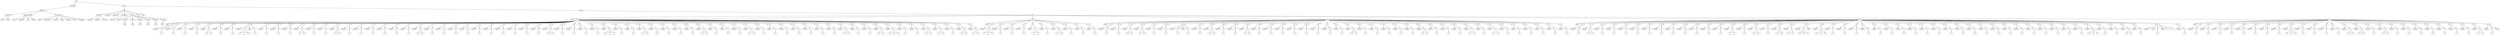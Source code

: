 digraph Tree {
	"t0" [label = "TEI"];
	"t1" [label = "teiHeader"];
	"t2" [label = "fileDesc"];
	"t3" [label = "titleStmt"];
	"t4" [label = "title"];
	"t5" [label = "author"];
	"t6" [label = "publicationStmt"];
	"t7" [label = "editor"];
	"t8" [label = "publisher"];
	"t9" [label = "idno"];
	"t10" [label = "rights"];
	"t11" [label = "SourceDesc"];
	"t12" [label = "genre"];
	"t13" [label = "inspiration"];
	"t14" [label = "structure"];
	"t15" [label = "type"];
	"t16" [label = "periode"];
	"t17" [label = "taille"];
	"t18" [label = "permalien"];
	"t19" [label = "text"];
	"t20" [label = "front"];
	"t21" [label = "docTitle"];
	"t22" [label = "titlePart"];
	"t23" [label = "titlePart"];
	"t24" [label = "titlePart"];
	"t25" [label = "docDate"];
	"t26" [label = "docAuthor"];
	"t27" [label = "docImprint"];
	"t28" [label = "printer"];
	"t29" [label = "castList"];
	"t30" [label = "head"];
	"t31" [label = "castItem"];
	"t32" [label = "role"];
	"t33" [label = "castItem"];
	"t34" [label = "role"];
	"t35" [label = "castItem"];
	"t36" [label = "role"];
	"t37" [label = "castItem"];
	"t38" [label = "role"];
	"t39" [label = "castItem"];
	"t40" [label = "role"];
	"t41" [label = "castItem"];
	"t42" [label = "role"];
	"t43" [label = "set"];
	"t44" [label = "note"];
	"t45" [label = "body"];
	"t46" [label = "div1"];
	"t47" [label = "head"];
	"t48" [label = "div2"];
	"t49" [label = "head"];
	"t50" [label = "sp"];
	"t51" [label = "speaker"];
	"t52" [label = "p"];
	"t53" [label = "s"];
	"t54" [label = "sp"];
	"t55" [label = "speaker"];
	"t56" [label = "p"];
	"t57" [label = "s"];
	"t58" [label = "sp"];
	"t59" [label = "speaker"];
	"t60" [label = "p"];
	"t61" [label = "s"];
	"t62" [label = "sp"];
	"t63" [label = "speaker"];
	"t64" [label = "p"];
	"t65" [label = "s"];
	"t66" [label = "sp"];
	"t67" [label = "speaker"];
	"t68" [label = "p"];
	"t69" [label = "s"];
	"t70" [label = "s"];
	"t71" [label = "sp"];
	"t72" [label = "speaker"];
	"t73" [label = "p"];
	"t74" [label = "s"];
	"t75" [label = "sp"];
	"t76" [label = "speaker"];
	"t77" [label = "p"];
	"t78" [label = "s"];
	"t79" [label = "sp"];
	"t80" [label = "speaker"];
	"t81" [label = "p"];
	"t82" [label = "s"];
	"t83" [label = "s"];
	"t84" [label = "s"];
	"t85" [label = "stage"];
	"t86" [label = "p"];
	"t87" [label = "s"];
	"t88" [label = "sp"];
	"t89" [label = "speaker"];
	"t90" [label = "p"];
	"t91" [label = "s"];
	"t92" [label = "sp"];
	"t93" [label = "speaker"];
	"t94" [label = "p"];
	"t95" [label = "s"];
	"t96" [label = "sp"];
	"t97" [label = "speaker"];
	"t98" [label = "p"];
	"t99" [label = "s"];
	"t100" [label = "sp"];
	"t101" [label = "speaker"];
	"t102" [label = "p"];
	"t103" [label = "s"];
	"t104" [label = "s"];
	"t105" [label = "sp"];
	"t106" [label = "speaker"];
	"t107" [label = "p"];
	"t108" [label = "s"];
	"t109" [label = "sp"];
	"t110" [label = "speaker"];
	"t111" [label = "p"];
	"t112" [label = "s"];
	"t113" [label = "sp"];
	"t114" [label = "speaker"];
	"t115" [label = "p"];
	"t116" [label = "s"];
	"t117" [label = "s"];
	"t118" [label = "sp"];
	"t119" [label = "speaker"];
	"t120" [label = "p"];
	"t121" [label = "s"];
	"t122" [label = "sp"];
	"t123" [label = "speaker"];
	"t124" [label = "p"];
	"t125" [label = "s"];
	"t126" [label = "sp"];
	"t127" [label = "speaker"];
	"t128" [label = "p"];
	"t129" [label = "s"];
	"t130" [label = "sp"];
	"t131" [label = "speaker"];
	"t132" [label = "p"];
	"t133" [label = "s"];
	"t134" [label = "sp"];
	"t135" [label = "speaker"];
	"t136" [label = "p"];
	"t137" [label = "s"];
	"t138" [label = "sp"];
	"t139" [label = "speaker"];
	"t140" [label = "p"];
	"t141" [label = "s"];
	"t142" [label = "sp"];
	"t143" [label = "speaker"];
	"t144" [label = "p"];
	"t145" [label = "s"];
	"t146" [label = "s"];
	"t147" [label = "sp"];
	"t148" [label = "speaker"];
	"t149" [label = "p"];
	"t150" [label = "s"];
	"t151" [label = "sp"];
	"t152" [label = "speaker"];
	"t153" [label = "p"];
	"t154" [label = "s"];
	"t155" [label = "sp"];
	"t156" [label = "speaker"];
	"t157" [label = "p"];
	"t158" [label = "s"];
	"t159" [label = "sp"];
	"t160" [label = "speaker"];
	"t161" [label = "p"];
	"t162" [label = "s"];
	"t163" [label = "sp"];
	"t164" [label = "speaker"];
	"t165" [label = "p"];
	"t166" [label = "s"];
	"t167" [label = "sp"];
	"t168" [label = "speaker"];
	"t169" [label = "p"];
	"t170" [label = "s"];
	"t171" [label = "sp"];
	"t172" [label = "speaker"];
	"t173" [label = "p"];
	"t174" [label = "s"];
	"t175" [label = "sp"];
	"t176" [label = "speaker"];
	"t177" [label = "p"];
	"t178" [label = "s"];
	"t179" [label = "sp"];
	"t180" [label = "speaker"];
	"t181" [label = "p"];
	"t182" [label = "s"];
	"t183" [label = "sp"];
	"t184" [label = "speaker"];
	"t185" [label = "p"];
	"t186" [label = "s"];
	"t187" [label = "sp"];
	"t188" [label = "speaker"];
	"t189" [label = "p"];
	"t190" [label = "s"];
	"t191" [label = "s"];
	"t192" [label = "sp"];
	"t193" [label = "speaker"];
	"t194" [label = "p"];
	"t195" [label = "s"];
	"t196" [label = "sp"];
	"t197" [label = "speaker"];
	"t198" [label = "p"];
	"t199" [label = "s"];
	"t200" [label = "sp"];
	"t201" [label = "speaker"];
	"t202" [label = "p"];
	"t203" [label = "s"];
	"t204" [label = "sp"];
	"t205" [label = "speaker"];
	"t206" [label = "p"];
	"t207" [label = "s"];
	"t208" [label = "sp"];
	"t209" [label = "speaker"];
	"t210" [label = "p"];
	"t211" [label = "s"];
	"t212" [label = "s"];
	"t213" [label = "s"];
	"t214" [label = "sp"];
	"t215" [label = "speaker"];
	"t216" [label = "p"];
	"t217" [label = "s"];
	"t218" [label = "sp"];
	"t219" [label = "speaker"];
	"t220" [label = "p"];
	"t221" [label = "s"];
	"t222" [label = "sp"];
	"t223" [label = "speaker"];
	"t224" [label = "p"];
	"t225" [label = "s"];
	"t226" [label = "s"];
	"t227" [label = "sp"];
	"t228" [label = "speaker"];
	"t229" [label = "p"];
	"t230" [label = "s"];
	"t231" [label = "sp"];
	"t232" [label = "speaker"];
	"t233" [label = "p"];
	"t234" [label = "s"];
	"t235" [label = "sp"];
	"t236" [label = "speaker"];
	"t237" [label = "p"];
	"t238" [label = "s"];
	"t239" [label = "sp"];
	"t240" [label = "speaker"];
	"t241" [label = "p"];
	"t242" [label = "s"];
	"t243" [label = "sp"];
	"t244" [label = "speaker"];
	"t245" [label = "p"];
	"t246" [label = "s"];
	"t247" [label = "s"];
	"t248" [label = "sp"];
	"t249" [label = "speaker"];
	"t250" [label = "p"];
	"t251" [label = "s"];
	"t252" [label = "sp"];
	"t253" [label = "speaker"];
	"t254" [label = "p"];
	"t255" [label = "s"];
	"t256" [label = "sp"];
	"t257" [label = "speaker"];
	"t258" [label = "p"];
	"t259" [label = "s"];
	"t260" [label = "sp"];
	"t261" [label = "speaker"];
	"t262" [label = "p"];
	"t263" [label = "s"];
	"t264" [label = "s"];
	"t265" [label = "sp"];
	"t266" [label = "speaker"];
	"t267" [label = "p"];
	"t268" [label = "s"];
	"t269" [label = "sp"];
	"t270" [label = "speaker"];
	"t271" [label = "p"];
	"t272" [label = "s"];
	"t273" [label = "sp"];
	"t274" [label = "speaker"];
	"t275" [label = "p"];
	"t276" [label = "s"];
	"t277" [label = "sp"];
	"t278" [label = "speaker"];
	"t279" [label = "p"];
	"t280" [label = "s"];
	"t281" [label = "sp"];
	"t282" [label = "speaker"];
	"t283" [label = "p"];
	"t284" [label = "s"];
	"t285" [label = "sp"];
	"t286" [label = "speaker"];
	"t287" [label = "p"];
	"t288" [label = "s"];
	"t289" [label = "sp"];
	"t290" [label = "speaker"];
	"t291" [label = "p"];
	"t292" [label = "s"];
	"t293" [label = "sp"];
	"t294" [label = "speaker"];
	"t295" [label = "p"];
	"t296" [label = "s"];
	"t297" [label = "s"];
	"t298" [label = "sp"];
	"t299" [label = "speaker"];
	"t300" [label = "p"];
	"t301" [label = "s"];
	"t302" [label = "sp"];
	"t303" [label = "speaker"];
	"t304" [label = "p"];
	"t305" [label = "s"];
	"t306" [label = "sp"];
	"t307" [label = "speaker"];
	"t308" [label = "p"];
	"t309" [label = "s"];
	"t310" [label = "s"];
	"t311" [label = "sp"];
	"t312" [label = "speaker"];
	"t313" [label = "p"];
	"t314" [label = "s"];
	"t315" [label = "s"];
	"t316" [label = "s"];
	"t317" [label = "sp"];
	"t318" [label = "speaker"];
	"t319" [label = "p"];
	"t320" [label = "s"];
	"t321" [label = "sp"];
	"t322" [label = "speaker"];
	"t323" [label = "p"];
	"t324" [label = "s"];
	"t325" [label = "sp"];
	"t326" [label = "speaker"];
	"t327" [label = "p"];
	"t328" [label = "s"];
	"t329" [label = "s"];
	"t330" [label = "sp"];
	"t331" [label = "speaker"];
	"t332" [label = "p"];
	"t333" [label = "s"];
	"t334" [label = "s"];
	"t335" [label = "sp"];
	"t336" [label = "speaker"];
	"t337" [label = "p"];
	"t338" [label = "s"];
	"t339" [label = "sp"];
	"t340" [label = "speaker"];
	"t341" [label = "p"];
	"t342" [label = "s"];
	"t343" [label = "s"];
	"t344" [label = "sp"];
	"t345" [label = "speaker"];
	"t346" [label = "p"];
	"t347" [label = "s"];
	"t348" [label = "s"];
	"t349" [label = "div2"];
	"t350" [label = "head"];
	"t351" [label = "sp"];
	"t352" [label = "speaker"];
	"t353" [label = "p"];
	"t354" [label = "s"];
	"t355" [label = "s"];
	"t356" [label = "s"];
	"t357" [label = "sp"];
	"t358" [label = "speaker"];
	"t359" [label = "p"];
	"t360" [label = "s"];
	"t361" [label = "sp"];
	"t362" [label = "speaker"];
	"t363" [label = "p"];
	"t364" [label = "s"];
	"t365" [label = "sp"];
	"t366" [label = "speaker"];
	"t367" [label = "p"];
	"t368" [label = "s"];
	"t369" [label = "sp"];
	"t370" [label = "speaker"];
	"t371" [label = "p"];
	"t372" [label = "s"];
	"t373" [label = "s"];
	"t374" [label = "sp"];
	"t375" [label = "speaker"];
	"t376" [label = "p"];
	"t377" [label = "s"];
	"t378" [label = "sp"];
	"t379" [label = "speaker"];
	"t380" [label = "p"];
	"t381" [label = "s"];
	"t382" [label = "s"];
	"t383" [label = "sp"];
	"t384" [label = "speaker"];
	"t385" [label = "p"];
	"t386" [label = "s"];
	"t387" [label = "sp"];
	"t388" [label = "speaker"];
	"t389" [label = "p"];
	"t390" [label = "s"];
	"t391" [label = "sp"];
	"t392" [label = "speaker"];
	"t393" [label = "p"];
	"t394" [label = "s"];
	"t395" [label = "div2"];
	"t396" [label = "head"];
	"t397" [label = "sp"];
	"t398" [label = "speaker"];
	"t399" [label = "p"];
	"t400" [label = "s"];
	"t401" [label = "sp"];
	"t402" [label = "speaker"];
	"t403" [label = "p"];
	"t404" [label = "s"];
	"t405" [label = "sp"];
	"t406" [label = "speaker"];
	"t407" [label = "p"];
	"t408" [label = "s"];
	"t409" [label = "s"];
	"t410" [label = "sp"];
	"t411" [label = "speaker"];
	"t412" [label = "p"];
	"t413" [label = "s"];
	"t414" [label = "s"];
	"t415" [label = "sp"];
	"t416" [label = "speaker"];
	"t417" [label = "p"];
	"t418" [label = "s"];
	"t419" [label = "sp"];
	"t420" [label = "speaker"];
	"t421" [label = "p"];
	"t422" [label = "s"];
	"t423" [label = "sp"];
	"t424" [label = "speaker"];
	"t425" [label = "p"];
	"t426" [label = "s"];
	"t427" [label = "stage"];
	"t428" [label = "p"];
	"t429" [label = "s"];
	"t430" [label = "sp"];
	"t431" [label = "speaker"];
	"t432" [label = "p"];
	"t433" [label = "s"];
	"t434" [label = "sp"];
	"t435" [label = "speaker"];
	"t436" [label = "p"];
	"t437" [label = "s"];
	"t438" [label = "s"];
	"t439" [label = "sp"];
	"t440" [label = "speaker"];
	"t441" [label = "p"];
	"t442" [label = "s"];
	"t443" [label = "sp"];
	"t444" [label = "speaker"];
	"t445" [label = "p"];
	"t446" [label = "s"];
	"t447" [label = "sp"];
	"t448" [label = "speaker"];
	"t449" [label = "p"];
	"t450" [label = "s"];
	"t451" [label = "s"];
	"t452" [label = "sp"];
	"t453" [label = "speaker"];
	"t454" [label = "p"];
	"t455" [label = "s"];
	"t456" [label = "sp"];
	"t457" [label = "speaker"];
	"t458" [label = "p"];
	"t459" [label = "s"];
	"t460" [label = "sp"];
	"t461" [label = "speaker"];
	"t462" [label = "p"];
	"t463" [label = "s"];
	"t464" [label = "sp"];
	"t465" [label = "speaker"];
	"t466" [label = "p"];
	"t467" [label = "s"];
	"t468" [label = "sp"];
	"t469" [label = "speaker"];
	"t470" [label = "p"];
	"t471" [label = "s"];
	"t472" [label = "sp"];
	"t473" [label = "speaker"];
	"t474" [label = "p"];
	"t475" [label = "s"];
	"t476" [label = "sp"];
	"t477" [label = "speaker"];
	"t478" [label = "p"];
	"t479" [label = "s"];
	"t480" [label = "sp"];
	"t481" [label = "speaker"];
	"t482" [label = "p"];
	"t483" [label = "s"];
	"t484" [label = "sp"];
	"t485" [label = "speaker"];
	"t486" [label = "p"];
	"t487" [label = "s"];
	"t488" [label = "s"];
	"t489" [label = "sp"];
	"t490" [label = "speaker"];
	"t491" [label = "p"];
	"t492" [label = "s"];
	"t493" [label = "sp"];
	"t494" [label = "speaker"];
	"t495" [label = "p"];
	"t496" [label = "s"];
	"t497" [label = "sp"];
	"t498" [label = "speaker"];
	"t499" [label = "p"];
	"t500" [label = "s"];
	"t501" [label = "sp"];
	"t502" [label = "speaker"];
	"t503" [label = "p"];
	"t504" [label = "s"];
	"t505" [label = "sp"];
	"t506" [label = "speaker"];
	"t507" [label = "p"];
	"t508" [label = "s"];
	"t509" [label = "sp"];
	"t510" [label = "speaker"];
	"t511" [label = "p"];
	"t512" [label = "s"];
	"t513" [label = "s"];
	"t514" [label = "sp"];
	"t515" [label = "speaker"];
	"t516" [label = "p"];
	"t517" [label = "s"];
	"t518" [label = "sp"];
	"t519" [label = "speaker"];
	"t520" [label = "p"];
	"t521" [label = "s"];
	"t522" [label = "sp"];
	"t523" [label = "speaker"];
	"t524" [label = "p"];
	"t525" [label = "s"];
	"t526" [label = "sp"];
	"t527" [label = "speaker"];
	"t528" [label = "p"];
	"t529" [label = "s"];
	"t530" [label = "s"];
	"t531" [label = "sp"];
	"t532" [label = "speaker"];
	"t533" [label = "p"];
	"t534" [label = "s"];
	"t535" [label = "sp"];
	"t536" [label = "speaker"];
	"t537" [label = "p"];
	"t538" [label = "s"];
	"t539" [label = "s"];
	"t540" [label = "sp"];
	"t541" [label = "speaker"];
	"t542" [label = "p"];
	"t543" [label = "s"];
	"t544" [label = "sp"];
	"t545" [label = "speaker"];
	"t546" [label = "p"];
	"t547" [label = "s"];
	"t548" [label = "sp"];
	"t549" [label = "speaker"];
	"t550" [label = "p"];
	"t551" [label = "s"];
	"t552" [label = "sp"];
	"t553" [label = "speaker"];
	"t554" [label = "p"];
	"t555" [label = "s"];
	"t556" [label = "sp"];
	"t557" [label = "speaker"];
	"t558" [label = "p"];
	"t559" [label = "s"];
	"t560" [label = "sp"];
	"t561" [label = "speaker"];
	"t562" [label = "p"];
	"t563" [label = "s"];
	"t564" [label = "div2"];
	"t565" [label = "head"];
	"t566" [label = "sp"];
	"t567" [label = "speaker"];
	"t568" [label = "p"];
	"t569" [label = "s"];
	"t570" [label = "sp"];
	"t571" [label = "speaker"];
	"t572" [label = "p"];
	"t573" [label = "s"];
	"t574" [label = "s"];
	"t575" [label = "sp"];
	"t576" [label = "speaker"];
	"t577" [label = "p"];
	"t578" [label = "s"];
	"t579" [label = "sp"];
	"t580" [label = "speaker"];
	"t581" [label = "p"];
	"t582" [label = "s"];
	"t583" [label = "sp"];
	"t584" [label = "speaker"];
	"t585" [label = "p"];
	"t586" [label = "s"];
	"t587" [label = "sp"];
	"t588" [label = "speaker"];
	"t589" [label = "p"];
	"t590" [label = "s"];
	"t591" [label = "sp"];
	"t592" [label = "speaker"];
	"t593" [label = "p"];
	"t594" [label = "s"];
	"t595" [label = "sp"];
	"t596" [label = "speaker"];
	"t597" [label = "p"];
	"t598" [label = "s"];
	"t599" [label = "sp"];
	"t600" [label = "speaker"];
	"t601" [label = "p"];
	"t602" [label = "s"];
	"t603" [label = "sp"];
	"t604" [label = "speaker"];
	"t605" [label = "p"];
	"t606" [label = "s"];
	"t607" [label = "sp"];
	"t608" [label = "speaker"];
	"t609" [label = "p"];
	"t610" [label = "s"];
	"t611" [label = "sp"];
	"t612" [label = "speaker"];
	"t613" [label = "p"];
	"t614" [label = "s"];
	"t615" [label = "sp"];
	"t616" [label = "speaker"];
	"t617" [label = "p"];
	"t618" [label = "s"];
	"t619" [label = "sp"];
	"t620" [label = "speaker"];
	"t621" [label = "p"];
	"t622" [label = "s"];
	"t623" [label = "s"];
	"t624" [label = "sp"];
	"t625" [label = "speaker"];
	"t626" [label = "p"];
	"t627" [label = "s"];
	"t628" [label = "sp"];
	"t629" [label = "speaker"];
	"t630" [label = "p"];
	"t631" [label = "s"];
	"t632" [label = "s"];
	"t633" [label = "sp"];
	"t634" [label = "speaker"];
	"t635" [label = "p"];
	"t636" [label = "s"];
	"t637" [label = "sp"];
	"t638" [label = "speaker"];
	"t639" [label = "p"];
	"t640" [label = "s"];
	"t641" [label = "s"];
	"t642" [label = "sp"];
	"t643" [label = "speaker"];
	"t644" [label = "p"];
	"t645" [label = "s"];
	"t646" [label = "s"];
	"t647" [label = "sp"];
	"t648" [label = "speaker"];
	"t649" [label = "p"];
	"t650" [label = "s"];
	"t651" [label = "s"];
	"t652" [label = "s"];
	"t653" [label = "stage"];
	"t654" [label = "sp"];
	"t655" [label = "speaker"];
	"t656" [label = "p"];
	"t657" [label = "s"];
	"t658" [label = "s"];
	"t659" [label = "s"];
	"t660" [label = "sp"];
	"t661" [label = "speaker"];
	"t662" [label = "p"];
	"t663" [label = "s"];
	"t664" [label = "sp"];
	"t665" [label = "speaker"];
	"t666" [label = "p"];
	"t667" [label = "s"];
	"t668" [label = "sp"];
	"t669" [label = "speaker"];
	"t670" [label = "p"];
	"t671" [label = "s"];
	"t672" [label = "sp"];
	"t673" [label = "speaker"];
	"t674" [label = "p"];
	"t675" [label = "s"];
	"t676" [label = "sp"];
	"t677" [label = "speaker"];
	"t678" [label = "p"];
	"t679" [label = "s"];
	"t680" [label = "sp"];
	"t681" [label = "speaker"];
	"t682" [label = "p"];
	"t683" [label = "s"];
	"t684" [label = "sp"];
	"t685" [label = "speaker"];
	"t686" [label = "p"];
	"t687" [label = "s"];
	"t688" [label = "sp"];
	"t689" [label = "speaker"];
	"t690" [label = "p"];
	"t691" [label = "s"];
	"t692" [label = "sp"];
	"t693" [label = "speaker"];
	"t694" [label = "p"];
	"t695" [label = "s"];
	"t696" [label = "sp"];
	"t697" [label = "speaker"];
	"t698" [label = "p"];
	"t699" [label = "s"];
	"t700" [label = "sp"];
	"t701" [label = "speaker"];
	"t702" [label = "p"];
	"t703" [label = "s"];
	"t704" [label = "sp"];
	"t705" [label = "speaker"];
	"t706" [label = "p"];
	"t707" [label = "s"];
	"t708" [label = "sp"];
	"t709" [label = "speaker"];
	"t710" [label = "p"];
	"t711" [label = "s"];
	"t712" [label = "sp"];
	"t713" [label = "speaker"];
	"t714" [label = "p"];
	"t715" [label = "s"];
	"t716" [label = "sp"];
	"t717" [label = "speaker"];
	"t718" [label = "p"];
	"t719" [label = "s"];
	"t720" [label = "sp"];
	"t721" [label = "speaker"];
	"t722" [label = "p"];
	"t723" [label = "s"];
	"t724" [label = "sp"];
	"t725" [label = "speaker"];
	"t726" [label = "p"];
	"t727" [label = "s"];
	"t728" [label = "sp"];
	"t729" [label = "speaker"];
	"t730" [label = "p"];
	"t731" [label = "s"];
	"t732" [label = "sp"];
	"t733" [label = "speaker"];
	"t734" [label = "p"];
	"t735" [label = "s"];
	"t736" [label = "sp"];
	"t737" [label = "speaker"];
	"t738" [label = "p"];
	"t739" [label = "s"];
	"t740" [label = "sp"];
	"t741" [label = "speaker"];
	"t742" [label = "p"];
	"t743" [label = "s"];
	"t744" [label = "sp"];
	"t745" [label = "speaker"];
	"t746" [label = "p"];
	"t747" [label = "s"];
	"t748" [label = "sp"];
	"t749" [label = "speaker"];
	"t750" [label = "p"];
	"t751" [label = "s"];
	"t752" [label = "s"];
	"t753" [label = "s"];
	"t754" [label = "sp"];
	"t755" [label = "speaker"];
	"t756" [label = "p"];
	"t757" [label = "s"];
	"t758" [label = "sp"];
	"t759" [label = "speaker"];
	"t760" [label = "p"];
	"t761" [label = "s"];
	"t762" [label = "sp"];
	"t763" [label = "speaker"];
	"t764" [label = "p"];
	"t765" [label = "s"];
	"t766" [label = "s"];
	"t767" [label = "sp"];
	"t768" [label = "speaker"];
	"t769" [label = "p"];
	"t770" [label = "s"];
	"t771" [label = "sp"];
	"t772" [label = "speaker"];
	"t773" [label = "note"];
	"t774" [label = "p"];
	"t775" [label = "s"];
	"t776" [label = "stage"];
	"t777" [label = "l"];
	"t778" [label = "l"];
	"t779" [label = "sp"];
	"t780" [label = "speaker"];
	"t781" [label = "p"];
	"t782" [label = "s"];
	"t783" [label = "div2"];
	"t784" [label = "head"];
	"t785" [label = "sp"];
	"t786" [label = "speaker"];
	"t787" [label = "p"];
	"t788" [label = "s"];
	"t789" [label = "sp"];
	"t790" [label = "speaker"];
	"t791" [label = "p"];
	"t792" [label = "s"];
	"t793" [label = "sp"];
	"t794" [label = "speaker"];
	"t795" [label = "p"];
	"t796" [label = "s"];
	"t797" [label = "sp"];
	"t798" [label = "speaker"];
	"t799" [label = "p"];
	"t800" [label = "s"];
	"t801" [label = "sp"];
	"t802" [label = "speaker"];
	"t803" [label = "p"];
	"t804" [label = "s"];
	"t805" [label = "sp"];
	"t806" [label = "speaker"];
	"t807" [label = "p"];
	"t808" [label = "s"];
	"t809" [label = "sp"];
	"t810" [label = "speaker"];
	"t811" [label = "p"];
	"t812" [label = "s"];
	"t813" [label = "sp"];
	"t814" [label = "speaker"];
	"t815" [label = "p"];
	"t816" [label = "s"];
	"t817" [label = "sp"];
	"t818" [label = "speaker"];
	"t819" [label = "p"];
	"t820" [label = "s"];
	"t821" [label = "s"];
	"t822" [label = "s"];
	"t823" [label = "sp"];
	"t824" [label = "speaker"];
	"t825" [label = "p"];
	"t826" [label = "s"];
	"t827" [label = "sp"];
	"t828" [label = "speaker"];
	"t829" [label = "p"];
	"t830" [label = "s"];
	"t831" [label = "sp"];
	"t832" [label = "speaker"];
	"t833" [label = "p"];
	"t834" [label = "s"];
	"t835" [label = "sp"];
	"t836" [label = "speaker"];
	"t837" [label = "p"];
	"t838" [label = "s"];
	"t839" [label = "sp"];
	"t840" [label = "speaker"];
	"t841" [label = "p"];
	"t842" [label = "s"];
	"t843" [label = "s"];
	"t844" [label = "sp"];
	"t845" [label = "speaker"];
	"t846" [label = "p"];
	"t847" [label = "s"];
	"t848" [label = "s"];
	"t849" [label = "sp"];
	"t850" [label = "speaker"];
	"t851" [label = "p"];
	"t852" [label = "s"];
	"t853" [label = "sp"];
	"t854" [label = "speaker"];
	"t855" [label = "p"];
	"t856" [label = "s"];
	"t857" [label = "s"];
	"t858" [label = "sp"];
	"t859" [label = "speaker"];
	"t860" [label = "p"];
	"t861" [label = "s"];
	"t862" [label = "sp"];
	"t863" [label = "speaker"];
	"t864" [label = "p"];
	"t865" [label = "s"];
	"t866" [label = "sp"];
	"t867" [label = "speaker"];
	"t868" [label = "p"];
	"t869" [label = "s"];
	"t870" [label = "sp"];
	"t871" [label = "speaker"];
	"t872" [label = "p"];
	"t873" [label = "s"];
	"t874" [label = "sp"];
	"t875" [label = "speaker"];
	"t876" [label = "p"];
	"t877" [label = "s"];
	"t878" [label = "sp"];
	"t879" [label = "speaker"];
	"t880" [label = "p"];
	"t881" [label = "s"];
	"t882" [label = "sp"];
	"t883" [label = "speaker"];
	"t884" [label = "p"];
	"t885" [label = "s"];
	"t886" [label = "sp"];
	"t887" [label = "speaker"];
	"t888" [label = "p"];
	"t889" [label = "s"];
	"t890" [label = "s"];
	"t891" [label = "sp"];
	"t892" [label = "speaker"];
	"t893" [label = "p"];
	"t894" [label = "s"];
	"t895" [label = "stage"];
	"t0" -> "t1";
	"t1" -> "t2";
	"t2" -> "t3";
	"t3" -> "t4";
	"t3" -> "t5";
	"t2" -> "t6";
	"t6" -> "t7";
	"t6" -> "t8";
	"t6" -> "t9";
	"t6" -> "t10";
	"t2" -> "t11";
	"t11" -> "t12";
	"t11" -> "t13";
	"t11" -> "t14";
	"t11" -> "t15";
	"t11" -> "t16";
	"t11" -> "t17";
	"t11" -> "t18";
	"t0" -> "t19";
	"t19" -> "t20";
	"t20" -> "t21";
	"t21" -> "t22";
	"t21" -> "t23";
	"t21" -> "t24";
	"t20" -> "t25";
	"t20" -> "t26";
	"t20" -> "t27";
	"t27" -> "t28";
	"t20" -> "t29";
	"t29" -> "t30";
	"t29" -> "t31";
	"t31" -> "t32";
	"t29" -> "t33";
	"t33" -> "t34";
	"t29" -> "t35";
	"t35" -> "t36";
	"t29" -> "t37";
	"t37" -> "t38";
	"t29" -> "t39";
	"t39" -> "t40";
	"t29" -> "t41";
	"t41" -> "t42";
	"t20" -> "t43";
	"t20" -> "t44";
	"t19" -> "t45";
	"t45" -> "t46";
	"t46" -> "t47";
	"t46" -> "t48";
	"t48" -> "t49";
	"t48" -> "t50";
	"t50" -> "t51";
	"t50" -> "t52";
	"t52" -> "t53";
	"t48" -> "t54";
	"t54" -> "t55";
	"t54" -> "t56";
	"t56" -> "t57";
	"t48" -> "t58";
	"t58" -> "t59";
	"t58" -> "t60";
	"t60" -> "t61";
	"t48" -> "t62";
	"t62" -> "t63";
	"t62" -> "t64";
	"t64" -> "t65";
	"t48" -> "t66";
	"t66" -> "t67";
	"t66" -> "t68";
	"t68" -> "t69";
	"t68" -> "t70";
	"t48" -> "t71";
	"t71" -> "t72";
	"t71" -> "t73";
	"t73" -> "t74";
	"t48" -> "t75";
	"t75" -> "t76";
	"t75" -> "t77";
	"t77" -> "t78";
	"t48" -> "t79";
	"t79" -> "t80";
	"t79" -> "t81";
	"t81" -> "t82";
	"t81" -> "t83";
	"t81" -> "t84";
	"t79" -> "t85";
	"t79" -> "t86";
	"t86" -> "t87";
	"t48" -> "t88";
	"t88" -> "t89";
	"t88" -> "t90";
	"t90" -> "t91";
	"t48" -> "t92";
	"t92" -> "t93";
	"t92" -> "t94";
	"t94" -> "t95";
	"t48" -> "t96";
	"t96" -> "t97";
	"t96" -> "t98";
	"t98" -> "t99";
	"t48" -> "t100";
	"t100" -> "t101";
	"t100" -> "t102";
	"t102" -> "t103";
	"t102" -> "t104";
	"t48" -> "t105";
	"t105" -> "t106";
	"t105" -> "t107";
	"t107" -> "t108";
	"t48" -> "t109";
	"t109" -> "t110";
	"t109" -> "t111";
	"t111" -> "t112";
	"t48" -> "t113";
	"t113" -> "t114";
	"t113" -> "t115";
	"t115" -> "t116";
	"t115" -> "t117";
	"t48" -> "t118";
	"t118" -> "t119";
	"t118" -> "t120";
	"t120" -> "t121";
	"t48" -> "t122";
	"t122" -> "t123";
	"t122" -> "t124";
	"t124" -> "t125";
	"t48" -> "t126";
	"t126" -> "t127";
	"t126" -> "t128";
	"t128" -> "t129";
	"t48" -> "t130";
	"t130" -> "t131";
	"t130" -> "t132";
	"t132" -> "t133";
	"t48" -> "t134";
	"t134" -> "t135";
	"t134" -> "t136";
	"t136" -> "t137";
	"t48" -> "t138";
	"t138" -> "t139";
	"t138" -> "t140";
	"t140" -> "t141";
	"t48" -> "t142";
	"t142" -> "t143";
	"t142" -> "t144";
	"t144" -> "t145";
	"t144" -> "t146";
	"t48" -> "t147";
	"t147" -> "t148";
	"t147" -> "t149";
	"t149" -> "t150";
	"t48" -> "t151";
	"t151" -> "t152";
	"t151" -> "t153";
	"t153" -> "t154";
	"t48" -> "t155";
	"t155" -> "t156";
	"t155" -> "t157";
	"t157" -> "t158";
	"t48" -> "t159";
	"t159" -> "t160";
	"t159" -> "t161";
	"t161" -> "t162";
	"t48" -> "t163";
	"t163" -> "t164";
	"t163" -> "t165";
	"t165" -> "t166";
	"t48" -> "t167";
	"t167" -> "t168";
	"t167" -> "t169";
	"t169" -> "t170";
	"t48" -> "t171";
	"t171" -> "t172";
	"t171" -> "t173";
	"t173" -> "t174";
	"t48" -> "t175";
	"t175" -> "t176";
	"t175" -> "t177";
	"t177" -> "t178";
	"t48" -> "t179";
	"t179" -> "t180";
	"t179" -> "t181";
	"t181" -> "t182";
	"t48" -> "t183";
	"t183" -> "t184";
	"t183" -> "t185";
	"t185" -> "t186";
	"t48" -> "t187";
	"t187" -> "t188";
	"t187" -> "t189";
	"t189" -> "t190";
	"t189" -> "t191";
	"t48" -> "t192";
	"t192" -> "t193";
	"t192" -> "t194";
	"t194" -> "t195";
	"t48" -> "t196";
	"t196" -> "t197";
	"t196" -> "t198";
	"t198" -> "t199";
	"t48" -> "t200";
	"t200" -> "t201";
	"t200" -> "t202";
	"t202" -> "t203";
	"t48" -> "t204";
	"t204" -> "t205";
	"t204" -> "t206";
	"t206" -> "t207";
	"t48" -> "t208";
	"t208" -> "t209";
	"t208" -> "t210";
	"t210" -> "t211";
	"t210" -> "t212";
	"t210" -> "t213";
	"t48" -> "t214";
	"t214" -> "t215";
	"t214" -> "t216";
	"t216" -> "t217";
	"t48" -> "t218";
	"t218" -> "t219";
	"t218" -> "t220";
	"t220" -> "t221";
	"t48" -> "t222";
	"t222" -> "t223";
	"t222" -> "t224";
	"t224" -> "t225";
	"t224" -> "t226";
	"t48" -> "t227";
	"t227" -> "t228";
	"t227" -> "t229";
	"t229" -> "t230";
	"t48" -> "t231";
	"t231" -> "t232";
	"t231" -> "t233";
	"t233" -> "t234";
	"t48" -> "t235";
	"t235" -> "t236";
	"t235" -> "t237";
	"t237" -> "t238";
	"t48" -> "t239";
	"t239" -> "t240";
	"t239" -> "t241";
	"t241" -> "t242";
	"t48" -> "t243";
	"t243" -> "t244";
	"t243" -> "t245";
	"t245" -> "t246";
	"t245" -> "t247";
	"t48" -> "t248";
	"t248" -> "t249";
	"t248" -> "t250";
	"t250" -> "t251";
	"t48" -> "t252";
	"t252" -> "t253";
	"t252" -> "t254";
	"t254" -> "t255";
	"t48" -> "t256";
	"t256" -> "t257";
	"t256" -> "t258";
	"t258" -> "t259";
	"t48" -> "t260";
	"t260" -> "t261";
	"t260" -> "t262";
	"t262" -> "t263";
	"t262" -> "t264";
	"t48" -> "t265";
	"t265" -> "t266";
	"t265" -> "t267";
	"t267" -> "t268";
	"t48" -> "t269";
	"t269" -> "t270";
	"t269" -> "t271";
	"t271" -> "t272";
	"t48" -> "t273";
	"t273" -> "t274";
	"t273" -> "t275";
	"t275" -> "t276";
	"t48" -> "t277";
	"t277" -> "t278";
	"t277" -> "t279";
	"t279" -> "t280";
	"t48" -> "t281";
	"t281" -> "t282";
	"t281" -> "t283";
	"t283" -> "t284";
	"t48" -> "t285";
	"t285" -> "t286";
	"t285" -> "t287";
	"t287" -> "t288";
	"t48" -> "t289";
	"t289" -> "t290";
	"t289" -> "t291";
	"t291" -> "t292";
	"t48" -> "t293";
	"t293" -> "t294";
	"t293" -> "t295";
	"t295" -> "t296";
	"t295" -> "t297";
	"t48" -> "t298";
	"t298" -> "t299";
	"t298" -> "t300";
	"t300" -> "t301";
	"t48" -> "t302";
	"t302" -> "t303";
	"t302" -> "t304";
	"t304" -> "t305";
	"t48" -> "t306";
	"t306" -> "t307";
	"t306" -> "t308";
	"t308" -> "t309";
	"t308" -> "t310";
	"t48" -> "t311";
	"t311" -> "t312";
	"t311" -> "t313";
	"t313" -> "t314";
	"t313" -> "t315";
	"t313" -> "t316";
	"t48" -> "t317";
	"t317" -> "t318";
	"t317" -> "t319";
	"t319" -> "t320";
	"t48" -> "t321";
	"t321" -> "t322";
	"t321" -> "t323";
	"t323" -> "t324";
	"t48" -> "t325";
	"t325" -> "t326";
	"t325" -> "t327";
	"t327" -> "t328";
	"t327" -> "t329";
	"t48" -> "t330";
	"t330" -> "t331";
	"t330" -> "t332";
	"t332" -> "t333";
	"t332" -> "t334";
	"t48" -> "t335";
	"t335" -> "t336";
	"t335" -> "t337";
	"t337" -> "t338";
	"t48" -> "t339";
	"t339" -> "t340";
	"t339" -> "t341";
	"t341" -> "t342";
	"t341" -> "t343";
	"t48" -> "t344";
	"t344" -> "t345";
	"t344" -> "t346";
	"t346" -> "t347";
	"t346" -> "t348";
	"t46" -> "t349";
	"t349" -> "t350";
	"t349" -> "t351";
	"t351" -> "t352";
	"t351" -> "t353";
	"t353" -> "t354";
	"t353" -> "t355";
	"t353" -> "t356";
	"t349" -> "t357";
	"t357" -> "t358";
	"t357" -> "t359";
	"t359" -> "t360";
	"t349" -> "t361";
	"t361" -> "t362";
	"t361" -> "t363";
	"t363" -> "t364";
	"t349" -> "t365";
	"t365" -> "t366";
	"t365" -> "t367";
	"t367" -> "t368";
	"t349" -> "t369";
	"t369" -> "t370";
	"t369" -> "t371";
	"t371" -> "t372";
	"t371" -> "t373";
	"t349" -> "t374";
	"t374" -> "t375";
	"t374" -> "t376";
	"t376" -> "t377";
	"t349" -> "t378";
	"t378" -> "t379";
	"t378" -> "t380";
	"t380" -> "t381";
	"t380" -> "t382";
	"t349" -> "t383";
	"t383" -> "t384";
	"t383" -> "t385";
	"t385" -> "t386";
	"t349" -> "t387";
	"t387" -> "t388";
	"t387" -> "t389";
	"t389" -> "t390";
	"t349" -> "t391";
	"t391" -> "t392";
	"t391" -> "t393";
	"t393" -> "t394";
	"t46" -> "t395";
	"t395" -> "t396";
	"t395" -> "t397";
	"t397" -> "t398";
	"t397" -> "t399";
	"t399" -> "t400";
	"t395" -> "t401";
	"t401" -> "t402";
	"t401" -> "t403";
	"t403" -> "t404";
	"t395" -> "t405";
	"t405" -> "t406";
	"t405" -> "t407";
	"t407" -> "t408";
	"t407" -> "t409";
	"t395" -> "t410";
	"t410" -> "t411";
	"t410" -> "t412";
	"t412" -> "t413";
	"t412" -> "t414";
	"t395" -> "t415";
	"t415" -> "t416";
	"t415" -> "t417";
	"t417" -> "t418";
	"t395" -> "t419";
	"t419" -> "t420";
	"t419" -> "t421";
	"t421" -> "t422";
	"t395" -> "t423";
	"t423" -> "t424";
	"t423" -> "t425";
	"t425" -> "t426";
	"t423" -> "t427";
	"t423" -> "t428";
	"t428" -> "t429";
	"t395" -> "t430";
	"t430" -> "t431";
	"t430" -> "t432";
	"t432" -> "t433";
	"t395" -> "t434";
	"t434" -> "t435";
	"t434" -> "t436";
	"t436" -> "t437";
	"t436" -> "t438";
	"t395" -> "t439";
	"t439" -> "t440";
	"t439" -> "t441";
	"t441" -> "t442";
	"t395" -> "t443";
	"t443" -> "t444";
	"t443" -> "t445";
	"t445" -> "t446";
	"t395" -> "t447";
	"t447" -> "t448";
	"t447" -> "t449";
	"t449" -> "t450";
	"t449" -> "t451";
	"t395" -> "t452";
	"t452" -> "t453";
	"t452" -> "t454";
	"t454" -> "t455";
	"t395" -> "t456";
	"t456" -> "t457";
	"t456" -> "t458";
	"t458" -> "t459";
	"t395" -> "t460";
	"t460" -> "t461";
	"t460" -> "t462";
	"t462" -> "t463";
	"t395" -> "t464";
	"t464" -> "t465";
	"t464" -> "t466";
	"t466" -> "t467";
	"t395" -> "t468";
	"t468" -> "t469";
	"t468" -> "t470";
	"t470" -> "t471";
	"t395" -> "t472";
	"t472" -> "t473";
	"t472" -> "t474";
	"t474" -> "t475";
	"t395" -> "t476";
	"t476" -> "t477";
	"t476" -> "t478";
	"t478" -> "t479";
	"t395" -> "t480";
	"t480" -> "t481";
	"t480" -> "t482";
	"t482" -> "t483";
	"t395" -> "t484";
	"t484" -> "t485";
	"t484" -> "t486";
	"t486" -> "t487";
	"t486" -> "t488";
	"t395" -> "t489";
	"t489" -> "t490";
	"t489" -> "t491";
	"t491" -> "t492";
	"t395" -> "t493";
	"t493" -> "t494";
	"t493" -> "t495";
	"t495" -> "t496";
	"t395" -> "t497";
	"t497" -> "t498";
	"t497" -> "t499";
	"t499" -> "t500";
	"t395" -> "t501";
	"t501" -> "t502";
	"t501" -> "t503";
	"t503" -> "t504";
	"t395" -> "t505";
	"t505" -> "t506";
	"t505" -> "t507";
	"t507" -> "t508";
	"t395" -> "t509";
	"t509" -> "t510";
	"t509" -> "t511";
	"t511" -> "t512";
	"t511" -> "t513";
	"t395" -> "t514";
	"t514" -> "t515";
	"t514" -> "t516";
	"t516" -> "t517";
	"t395" -> "t518";
	"t518" -> "t519";
	"t518" -> "t520";
	"t520" -> "t521";
	"t395" -> "t522";
	"t522" -> "t523";
	"t522" -> "t524";
	"t524" -> "t525";
	"t395" -> "t526";
	"t526" -> "t527";
	"t526" -> "t528";
	"t528" -> "t529";
	"t528" -> "t530";
	"t395" -> "t531";
	"t531" -> "t532";
	"t531" -> "t533";
	"t533" -> "t534";
	"t395" -> "t535";
	"t535" -> "t536";
	"t535" -> "t537";
	"t537" -> "t538";
	"t537" -> "t539";
	"t395" -> "t540";
	"t540" -> "t541";
	"t540" -> "t542";
	"t542" -> "t543";
	"t395" -> "t544";
	"t544" -> "t545";
	"t544" -> "t546";
	"t546" -> "t547";
	"t395" -> "t548";
	"t548" -> "t549";
	"t548" -> "t550";
	"t550" -> "t551";
	"t395" -> "t552";
	"t552" -> "t553";
	"t552" -> "t554";
	"t554" -> "t555";
	"t395" -> "t556";
	"t556" -> "t557";
	"t556" -> "t558";
	"t558" -> "t559";
	"t395" -> "t560";
	"t560" -> "t561";
	"t560" -> "t562";
	"t562" -> "t563";
	"t46" -> "t564";
	"t564" -> "t565";
	"t564" -> "t566";
	"t566" -> "t567";
	"t566" -> "t568";
	"t568" -> "t569";
	"t564" -> "t570";
	"t570" -> "t571";
	"t570" -> "t572";
	"t572" -> "t573";
	"t572" -> "t574";
	"t564" -> "t575";
	"t575" -> "t576";
	"t575" -> "t577";
	"t577" -> "t578";
	"t564" -> "t579";
	"t579" -> "t580";
	"t579" -> "t581";
	"t581" -> "t582";
	"t564" -> "t583";
	"t583" -> "t584";
	"t583" -> "t585";
	"t585" -> "t586";
	"t564" -> "t587";
	"t587" -> "t588";
	"t587" -> "t589";
	"t589" -> "t590";
	"t564" -> "t591";
	"t591" -> "t592";
	"t591" -> "t593";
	"t593" -> "t594";
	"t564" -> "t595";
	"t595" -> "t596";
	"t595" -> "t597";
	"t597" -> "t598";
	"t564" -> "t599";
	"t599" -> "t600";
	"t599" -> "t601";
	"t601" -> "t602";
	"t564" -> "t603";
	"t603" -> "t604";
	"t603" -> "t605";
	"t605" -> "t606";
	"t564" -> "t607";
	"t607" -> "t608";
	"t607" -> "t609";
	"t609" -> "t610";
	"t564" -> "t611";
	"t611" -> "t612";
	"t611" -> "t613";
	"t613" -> "t614";
	"t564" -> "t615";
	"t615" -> "t616";
	"t615" -> "t617";
	"t617" -> "t618";
	"t564" -> "t619";
	"t619" -> "t620";
	"t619" -> "t621";
	"t621" -> "t622";
	"t621" -> "t623";
	"t564" -> "t624";
	"t624" -> "t625";
	"t624" -> "t626";
	"t626" -> "t627";
	"t564" -> "t628";
	"t628" -> "t629";
	"t628" -> "t630";
	"t630" -> "t631";
	"t630" -> "t632";
	"t564" -> "t633";
	"t633" -> "t634";
	"t633" -> "t635";
	"t635" -> "t636";
	"t564" -> "t637";
	"t637" -> "t638";
	"t637" -> "t639";
	"t639" -> "t640";
	"t639" -> "t641";
	"t564" -> "t642";
	"t642" -> "t643";
	"t642" -> "t644";
	"t644" -> "t645";
	"t644" -> "t646";
	"t564" -> "t647";
	"t647" -> "t648";
	"t647" -> "t649";
	"t649" -> "t650";
	"t649" -> "t651";
	"t649" -> "t652";
	"t647" -> "t653";
	"t564" -> "t654";
	"t654" -> "t655";
	"t654" -> "t656";
	"t656" -> "t657";
	"t656" -> "t658";
	"t656" -> "t659";
	"t564" -> "t660";
	"t660" -> "t661";
	"t660" -> "t662";
	"t662" -> "t663";
	"t564" -> "t664";
	"t664" -> "t665";
	"t664" -> "t666";
	"t666" -> "t667";
	"t564" -> "t668";
	"t668" -> "t669";
	"t668" -> "t670";
	"t670" -> "t671";
	"t564" -> "t672";
	"t672" -> "t673";
	"t672" -> "t674";
	"t674" -> "t675";
	"t564" -> "t676";
	"t676" -> "t677";
	"t676" -> "t678";
	"t678" -> "t679";
	"t564" -> "t680";
	"t680" -> "t681";
	"t680" -> "t682";
	"t682" -> "t683";
	"t564" -> "t684";
	"t684" -> "t685";
	"t684" -> "t686";
	"t686" -> "t687";
	"t564" -> "t688";
	"t688" -> "t689";
	"t688" -> "t690";
	"t690" -> "t691";
	"t564" -> "t692";
	"t692" -> "t693";
	"t692" -> "t694";
	"t694" -> "t695";
	"t564" -> "t696";
	"t696" -> "t697";
	"t696" -> "t698";
	"t698" -> "t699";
	"t564" -> "t700";
	"t700" -> "t701";
	"t700" -> "t702";
	"t702" -> "t703";
	"t564" -> "t704";
	"t704" -> "t705";
	"t704" -> "t706";
	"t706" -> "t707";
	"t564" -> "t708";
	"t708" -> "t709";
	"t708" -> "t710";
	"t710" -> "t711";
	"t564" -> "t712";
	"t712" -> "t713";
	"t712" -> "t714";
	"t714" -> "t715";
	"t564" -> "t716";
	"t716" -> "t717";
	"t716" -> "t718";
	"t718" -> "t719";
	"t564" -> "t720";
	"t720" -> "t721";
	"t720" -> "t722";
	"t722" -> "t723";
	"t564" -> "t724";
	"t724" -> "t725";
	"t724" -> "t726";
	"t726" -> "t727";
	"t564" -> "t728";
	"t728" -> "t729";
	"t728" -> "t730";
	"t730" -> "t731";
	"t564" -> "t732";
	"t732" -> "t733";
	"t732" -> "t734";
	"t734" -> "t735";
	"t564" -> "t736";
	"t736" -> "t737";
	"t736" -> "t738";
	"t738" -> "t739";
	"t564" -> "t740";
	"t740" -> "t741";
	"t740" -> "t742";
	"t742" -> "t743";
	"t564" -> "t744";
	"t744" -> "t745";
	"t744" -> "t746";
	"t746" -> "t747";
	"t564" -> "t748";
	"t748" -> "t749";
	"t748" -> "t750";
	"t750" -> "t751";
	"t750" -> "t752";
	"t750" -> "t753";
	"t564" -> "t754";
	"t754" -> "t755";
	"t754" -> "t756";
	"t756" -> "t757";
	"t564" -> "t758";
	"t758" -> "t759";
	"t758" -> "t760";
	"t760" -> "t761";
	"t564" -> "t762";
	"t762" -> "t763";
	"t762" -> "t764";
	"t764" -> "t765";
	"t764" -> "t766";
	"t564" -> "t767";
	"t767" -> "t768";
	"t767" -> "t769";
	"t769" -> "t770";
	"t564" -> "t771";
	"t771" -> "t772";
	"t771" -> "t773";
	"t771" -> "t774";
	"t774" -> "t775";
	"t771" -> "t776";
	"t771" -> "t777";
	"t771" -> "t778";
	"t564" -> "t779";
	"t779" -> "t780";
	"t779" -> "t781";
	"t781" -> "t782";
	"t46" -> "t783";
	"t783" -> "t784";
	"t783" -> "t785";
	"t785" -> "t786";
	"t785" -> "t787";
	"t787" -> "t788";
	"t783" -> "t789";
	"t789" -> "t790";
	"t789" -> "t791";
	"t791" -> "t792";
	"t783" -> "t793";
	"t793" -> "t794";
	"t793" -> "t795";
	"t795" -> "t796";
	"t783" -> "t797";
	"t797" -> "t798";
	"t797" -> "t799";
	"t799" -> "t800";
	"t783" -> "t801";
	"t801" -> "t802";
	"t801" -> "t803";
	"t803" -> "t804";
	"t783" -> "t805";
	"t805" -> "t806";
	"t805" -> "t807";
	"t807" -> "t808";
	"t783" -> "t809";
	"t809" -> "t810";
	"t809" -> "t811";
	"t811" -> "t812";
	"t783" -> "t813";
	"t813" -> "t814";
	"t813" -> "t815";
	"t815" -> "t816";
	"t783" -> "t817";
	"t817" -> "t818";
	"t817" -> "t819";
	"t819" -> "t820";
	"t819" -> "t821";
	"t819" -> "t822";
	"t783" -> "t823";
	"t823" -> "t824";
	"t823" -> "t825";
	"t825" -> "t826";
	"t783" -> "t827";
	"t827" -> "t828";
	"t827" -> "t829";
	"t829" -> "t830";
	"t783" -> "t831";
	"t831" -> "t832";
	"t831" -> "t833";
	"t833" -> "t834";
	"t783" -> "t835";
	"t835" -> "t836";
	"t835" -> "t837";
	"t837" -> "t838";
	"t783" -> "t839";
	"t839" -> "t840";
	"t839" -> "t841";
	"t841" -> "t842";
	"t841" -> "t843";
	"t783" -> "t844";
	"t844" -> "t845";
	"t844" -> "t846";
	"t846" -> "t847";
	"t846" -> "t848";
	"t783" -> "t849";
	"t849" -> "t850";
	"t849" -> "t851";
	"t851" -> "t852";
	"t783" -> "t853";
	"t853" -> "t854";
	"t853" -> "t855";
	"t855" -> "t856";
	"t855" -> "t857";
	"t783" -> "t858";
	"t858" -> "t859";
	"t858" -> "t860";
	"t860" -> "t861";
	"t783" -> "t862";
	"t862" -> "t863";
	"t862" -> "t864";
	"t864" -> "t865";
	"t783" -> "t866";
	"t866" -> "t867";
	"t866" -> "t868";
	"t868" -> "t869";
	"t783" -> "t870";
	"t870" -> "t871";
	"t870" -> "t872";
	"t872" -> "t873";
	"t783" -> "t874";
	"t874" -> "t875";
	"t874" -> "t876";
	"t876" -> "t877";
	"t783" -> "t878";
	"t878" -> "t879";
	"t878" -> "t880";
	"t880" -> "t881";
	"t783" -> "t882";
	"t882" -> "t883";
	"t882" -> "t884";
	"t884" -> "t885";
	"t783" -> "t886";
	"t886" -> "t887";
	"t886" -> "t888";
	"t888" -> "t889";
	"t888" -> "t890";
	"t783" -> "t891";
	"t891" -> "t892";
	"t891" -> "t893";
	"t893" -> "t894";
	"t891" -> "t895";
}
